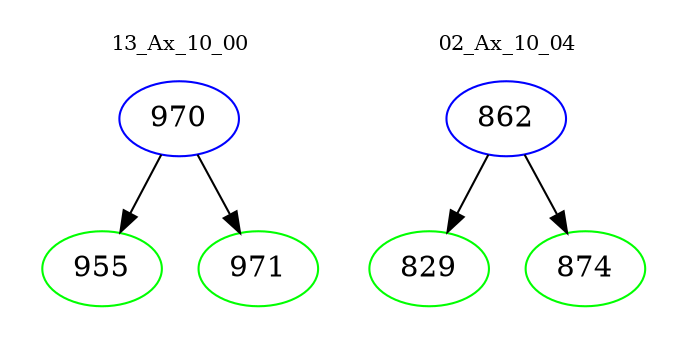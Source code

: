 digraph{
subgraph cluster_0 {
color = white
label = "13_Ax_10_00";
fontsize=10;
T0_970 [label="970", color="blue"]
T0_970 -> T0_955 [color="black"]
T0_955 [label="955", color="green"]
T0_970 -> T0_971 [color="black"]
T0_971 [label="971", color="green"]
}
subgraph cluster_1 {
color = white
label = "02_Ax_10_04";
fontsize=10;
T1_862 [label="862", color="blue"]
T1_862 -> T1_829 [color="black"]
T1_829 [label="829", color="green"]
T1_862 -> T1_874 [color="black"]
T1_874 [label="874", color="green"]
}
}
